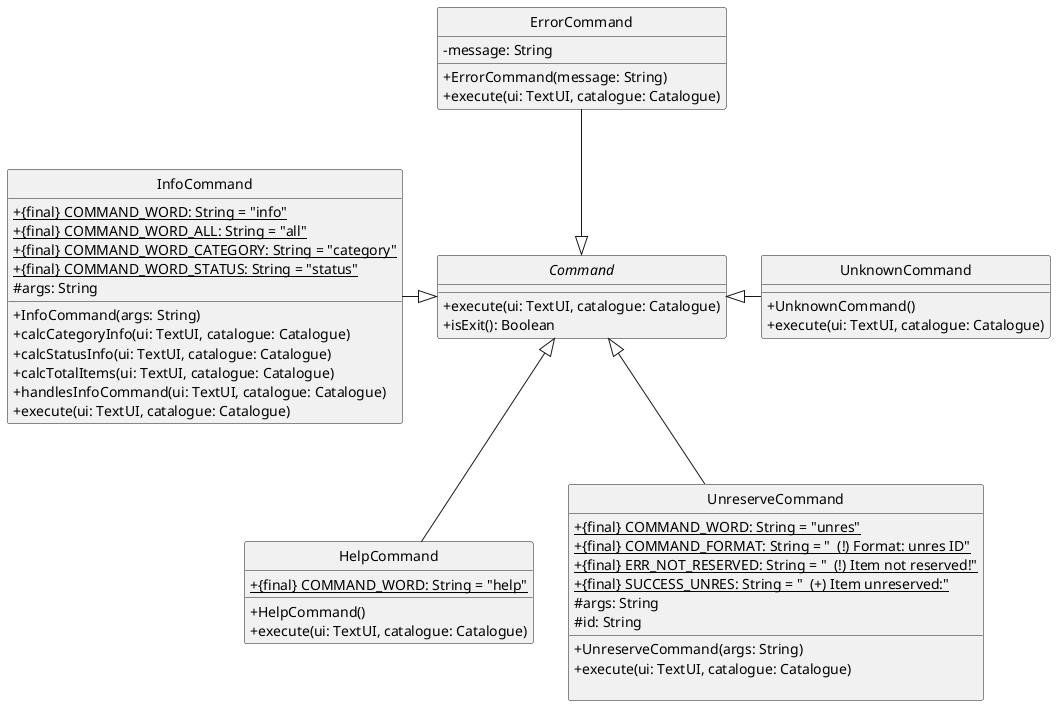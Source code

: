 @startuml
'https://plantuml.com/class-diagram

hide circle
skinparam classAttributeIconSize 0

Command <|-up- ErrorCommand
Command <|-- HelpCommand
Command <|-left- InfoCommand
Command <|-- UnreserveCommand
Command <|-right- UnknownCommand

abstract class Command {
+ execute(ui: TextUI, catalogue: Catalogue)
+ isExit(): Boolean
}

class ErrorCommand {
- message: String
+ ErrorCommand(message: String)
+ execute(ui: TextUI, catalogue: Catalogue)
}

class HelpCommand {
+ {static} {final} COMMAND_WORD: String = "help"
+ HelpCommand()
+ execute(ui: TextUI, catalogue: Catalogue)
}

class InfoCommand {
+ {static} {final} COMMAND_WORD: String = "info"
+ {static} {final} COMMAND_WORD_ALL: String = "all"
+ {static} {final} COMMAND_WORD_CATEGORY: String = "category"
+ {static} {final} COMMAND_WORD_STATUS: String = "status"
# args: String
+ InfoCommand(args: String)
+ calcCategoryInfo(ui: TextUI, catalogue: Catalogue)
+ calcStatusInfo(ui: TextUI, catalogue: Catalogue)
+ calcTotalItems(ui: TextUI, catalogue: Catalogue)
+ handlesInfoCommand(ui: TextUI, catalogue: Catalogue)
+ execute(ui: TextUI, catalogue: Catalogue)
}

class UnreserveCommand {
+ {static} {final} COMMAND_WORD: String = "unres"
+ {static} {final} COMMAND_FORMAT: String = "  (!) Format: unres ID"
+ {static} {final} ERR_NOT_RESERVED: String = "  (!) Item not reserved!"
+ {static} {final} SUCCESS_UNRES: String = "  (+) Item unreserved:"
# args: String
# id: String
__
+ UnreserveCommand(args: String)
+ execute(ui: TextUI, catalogue: Catalogue)

}

class UnknownCommand {
+ UnknownCommand()
+ execute(ui: TextUI, catalogue: Catalogue)
}


@enduml